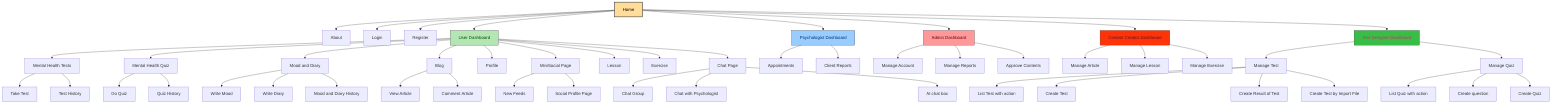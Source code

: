 graph TD
%% Cấp cao nhất: Home
    A[Home] --> B[About]
    A --> C[Login]
    A --> D[Register]

%% User Dashboard
    A --> E[User Dashboard]
     E --> E1[Mental Health Tests]
        E1 --> E1a[Take Test]
        E1 --> E1b[Test History]
     E --> E4[Mental Health Quiz]
        E4 --> E4a[Do Quiz]
        E4 --> E4b[Quiz History]
     E --> E5[Mood and Diary]
        E5 --> E5a[Write Mood]
        E5 --> E5b[Write Diary]
        E5 --> E5C[Mood and Diary History]
     E --> E2[Blog]
        E2 --> E2a[View Article]
        E2 --> E2b[Comment Article]
     E --> E3[Profile]
     E --> E6[MiniSocial Page]
        E6 --> E6a[New Feeds]
        E6 --> E6b[Social Profile Page]
     E --> E7[Lesson]
     E --> E8[Exercise]
     E --> E9[Chat Page]
        E9 --> E9a[Chat Group]
        E9 --> E9b[Chat with Psychologist]
        E9 --> E9B[AI chat box]

%% Psychologist Dashboard
    A --> F[Psychologist Dashboard]
     F --> F1[Appointments]
     F --> F2[Client Reports]

%% Admin Dashboard
    A --> G[Admin Dashboard]
     G --> G1[Manage Account]
     G --> G2[Manage Reports]
     G --> G3[Approve Contents]

%% Content Creator Dashboard
    A --> H[Content Creator Dashboard]
     H --> H1[Manage Article]
     H --> H2[Manage Lesson]
     H --> H3[Manage Exercise]
%% TEST_DESIGNER Dashboard
    A --> K[Test Designer Dashboard]
     K --> K1[Manage Test]
      K1-->K1d[List Test with action]
      K1-->K1a[Create Test]
      K1-->K1b[Create Result of Test]
      K1-->K1c[Create Test by Import File]
     K --> K2[Manage Quiz]
      K2 -->K2c[List Quiz with action]
      K2 -->K2a[Create question]
      K2 -->K2b[Create Quiz]
%% Style nhóm màu nền + màu chữ
    style A fill:#ffdd99,stroke:#333,stroke-width:2px,color:#000000
    style E fill:#b3e6b3,stroke:#333,stroke-width:1px,color:#004d00
    style F fill:#99ccff,stroke:#333,stroke-width:1px,color:#003366
    style G fill:#ff9999,stroke:#333,stroke-width:1px,color:#660000
    style H fill:#ff3308,stroke:#333, stroke-width:1px,color:#661122
    style K fill:#38be46,stroke:#333, stroke-width:1px,color:#be3860